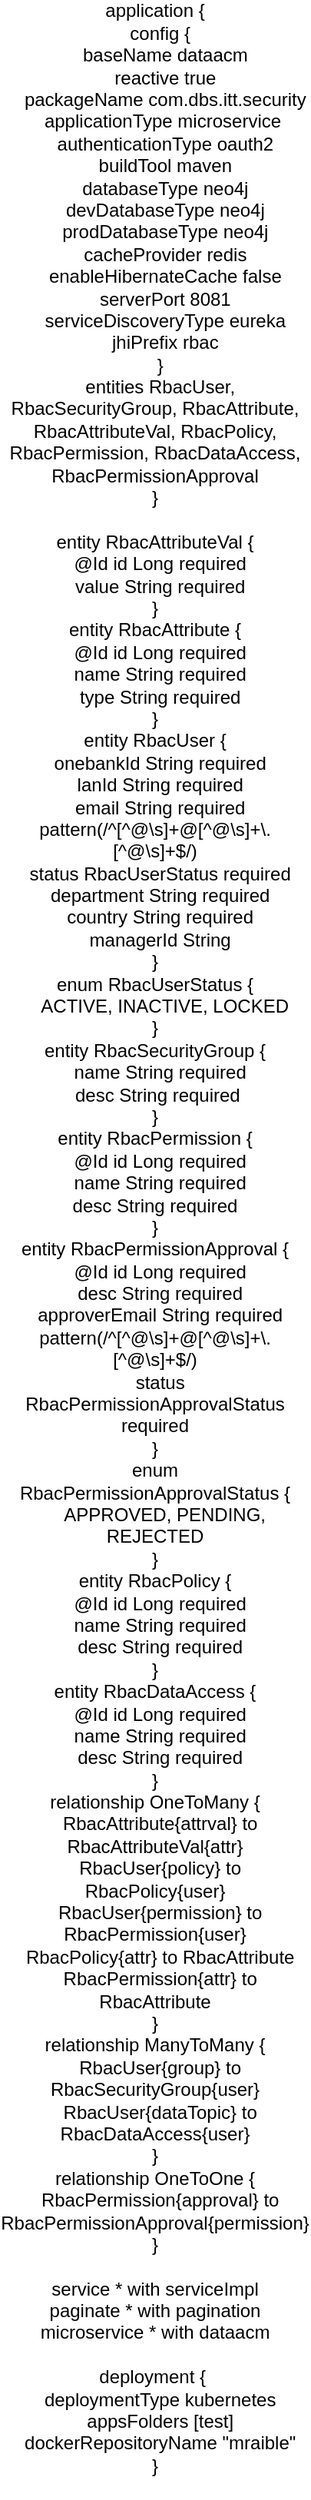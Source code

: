 <mxfile version="14.8.0" type="github">
  <diagram id="k8EpwF-Mrhm3FhFIJN_i" name="Page-1">
    <mxGraphModel dx="782" dy="1537" grid="1" gridSize="10" guides="1" tooltips="1" connect="1" arrows="1" fold="1" page="1" pageScale="1" pageWidth="850" pageHeight="1100" math="0" shadow="0">
      <root>
        <mxCell id="0" />
        <mxCell id="1" parent="0" />
        <mxCell id="wX9cLn0zyPNYP9aNIxbT-1" value="&lt;div&gt;application {&lt;/div&gt;&lt;div&gt;&amp;nbsp; config {&lt;/div&gt;&lt;div&gt;&amp;nbsp; &amp;nbsp; baseName dataacm&lt;/div&gt;&lt;div&gt;&amp;nbsp; &amp;nbsp; reactive true&lt;/div&gt;&lt;div&gt;&amp;nbsp; &amp;nbsp; packageName com.dbs.itt.security&lt;/div&gt;&lt;div&gt;&amp;nbsp; &amp;nbsp; applicationType microservice&amp;nbsp;&lt;/div&gt;&lt;div&gt;&amp;nbsp; &amp;nbsp; authenticationType oauth2&lt;/div&gt;&lt;div&gt;&amp;nbsp; &amp;nbsp; buildTool maven&lt;/div&gt;&lt;div&gt;&amp;nbsp; &amp;nbsp; databaseType neo4j&lt;/div&gt;&lt;div&gt;&amp;nbsp; &amp;nbsp; devDatabaseType neo4j&lt;/div&gt;&lt;div&gt;&amp;nbsp; &amp;nbsp; prodDatabaseType neo4j&lt;/div&gt;&lt;div&gt;&amp;nbsp; &amp;nbsp; cacheProvider redis&lt;/div&gt;&lt;div&gt;&amp;nbsp; &amp;nbsp; enableHibernateCache false&lt;/div&gt;&lt;div&gt;&amp;nbsp; &amp;nbsp; serverPort 8081&lt;/div&gt;&lt;div&gt;&amp;nbsp; &amp;nbsp; serviceDiscoveryType eureka&lt;/div&gt;&lt;div&gt;&amp;nbsp; &amp;nbsp; jhiPrefix rbac&lt;/div&gt;&lt;div&gt;&amp;nbsp; }&lt;/div&gt;&lt;div&gt;&amp;nbsp; entities RbacUser, RbacSecurityGroup, RbacAttribute, RbacAttributeVal, RbacPolicy, RbacPermission, RbacDataAccess, RbacPermissionApproval&lt;/div&gt;&lt;div&gt;}&lt;/div&gt;&lt;div&gt;&lt;br&gt;&lt;/div&gt;&lt;div&gt;entity RbacAttributeVal {&lt;/div&gt;&lt;div&gt;&amp;nbsp; @Id id Long required&lt;/div&gt;&lt;div&gt;&amp;nbsp; value String required&lt;/div&gt;&lt;div&gt;}&lt;/div&gt;&lt;div&gt;entity RbacAttribute {&lt;/div&gt;&lt;div&gt;&amp;nbsp; @Id id Long required&lt;/div&gt;&lt;div&gt;&amp;nbsp; name String required&lt;/div&gt;&lt;div&gt;&amp;nbsp; type String required&lt;/div&gt;&lt;div&gt;}&lt;/div&gt;&lt;div&gt;entity RbacUser {&lt;/div&gt;&lt;div&gt;&amp;nbsp; onebankId String required&lt;/div&gt;&lt;div&gt;&amp;nbsp; lanId String required&lt;/div&gt;&lt;div&gt;&amp;nbsp; email String required pattern(/^[^@\s]+@[^@\s]+\.[^@\s]+$/)&lt;/div&gt;&lt;div&gt;&amp;nbsp; status RbacUserStatus required&lt;/div&gt;&lt;div&gt;&amp;nbsp; department String required&lt;/div&gt;&lt;div&gt;&amp;nbsp; country String required&lt;/div&gt;&lt;div&gt;&amp;nbsp; managerId String&lt;/div&gt;&lt;div&gt;}&lt;/div&gt;&lt;div&gt;enum RbacUserStatus {&lt;/div&gt;&lt;div&gt;&amp;nbsp; &amp;nbsp; ACTIVE, INACTIVE, LOCKED&lt;/div&gt;&lt;div&gt;}&lt;/div&gt;&lt;div&gt;entity RbacSecurityGroup {&lt;/div&gt;&lt;div&gt;&amp;nbsp; name String required&lt;/div&gt;&lt;div&gt;&amp;nbsp; desc String required&amp;nbsp;&lt;/div&gt;&lt;div&gt;}&lt;/div&gt;&lt;div&gt;entity RbacPermission {&lt;/div&gt;&lt;div&gt;&amp;nbsp; @Id id Long required&lt;/div&gt;&lt;div&gt;&amp;nbsp; name String required&lt;/div&gt;&lt;div&gt;&amp;nbsp; desc String required&amp;nbsp;&amp;nbsp;&lt;/div&gt;&lt;div&gt;}&lt;/div&gt;&lt;div&gt;entity RbacPermissionApproval {&lt;/div&gt;&lt;div&gt;&amp;nbsp; @Id id Long required&lt;/div&gt;&lt;div&gt;&amp;nbsp; desc String required&lt;/div&gt;&lt;div&gt;&amp;nbsp; approverEmail String required pattern(/^[^@\s]+@[^@\s]+\.[^@\s]+$/)&lt;/div&gt;&lt;div&gt;&amp;nbsp; status RbacPermissionApprovalStatus required&lt;/div&gt;&lt;div&gt;}&lt;/div&gt;&lt;div&gt;enum RbacPermissionApprovalStatus {&lt;/div&gt;&lt;div&gt;&amp;nbsp; &amp;nbsp; APPROVED, PENDING, REJECTED&lt;/div&gt;&lt;div&gt;}&lt;/div&gt;&lt;div&gt;entity RbacPolicy {&lt;/div&gt;&lt;div&gt;&amp;nbsp; @Id id Long required&lt;/div&gt;&lt;div&gt;&amp;nbsp; name String required&lt;/div&gt;&lt;div&gt;&amp;nbsp; desc String required&lt;/div&gt;&lt;div&gt;}&lt;/div&gt;&lt;div&gt;entity RbacDataAccess {&lt;/div&gt;&lt;div&gt;&amp;nbsp; @Id id Long required&lt;/div&gt;&lt;div&gt;&amp;nbsp; name String required&lt;/div&gt;&lt;div&gt;&amp;nbsp; desc String required&lt;/div&gt;&lt;div&gt;}&lt;/div&gt;&lt;div&gt;relationship OneToMany {&lt;/div&gt;&lt;div&gt;&amp;nbsp; RbacAttribute{attrval} to RbacAttributeVal{attr}&lt;/div&gt;&lt;div&gt;&amp;nbsp; RbacUser{policy} to RbacPolicy{user}&lt;/div&gt;&lt;div&gt;&amp;nbsp; RbacUser{permission} to RbacPermission{user}&lt;/div&gt;&lt;div&gt;&amp;nbsp; RbacPolicy{attr} to RbacAttribute&lt;/div&gt;&lt;div&gt;&amp;nbsp; RbacPermission{attr} to RbacAttribute&lt;/div&gt;&lt;div&gt;}&lt;/div&gt;&lt;div&gt;relationship ManyToMany {&lt;/div&gt;&lt;div&gt;&amp;nbsp; RbacUser{group} to RbacSecurityGroup{user}&lt;/div&gt;&lt;div&gt;&amp;nbsp; RbacUser{dataTopic} to RbacDataAccess{user}&lt;/div&gt;&lt;div&gt;}&lt;/div&gt;&lt;div&gt;relationship OneToOne {&lt;/div&gt;&lt;div&gt;&amp;nbsp; RbacPermission{approval} to RbacPermissionApproval{permission}&lt;/div&gt;&lt;div&gt;}&lt;/div&gt;&lt;div&gt;&lt;br&gt;&lt;/div&gt;&lt;div&gt;service * with serviceImpl&lt;/div&gt;&lt;div&gt;paginate * with pagination&lt;/div&gt;&lt;div&gt;microservice * with dataacm&lt;/div&gt;&lt;div&gt;&lt;br&gt;&lt;/div&gt;&lt;div&gt;deployment {&amp;nbsp;&lt;/div&gt;&lt;div&gt;&amp;nbsp; deploymentType kubernetes&lt;/div&gt;&lt;div&gt;&amp;nbsp; appsFolders [test]&lt;/div&gt;&lt;div&gt;&amp;nbsp; dockerRepositoryName &quot;mraible&quot;&lt;/div&gt;&lt;div&gt;}&lt;/div&gt;&lt;div&gt;&lt;br&gt;&lt;/div&gt;" style="text;html=1;strokeColor=none;fillColor=none;align=center;verticalAlign=middle;whiteSpace=wrap;rounded=0;" vertex="1" parent="1">
          <mxGeometry x="380" y="220" width="40" height="20" as="geometry" />
        </mxCell>
      </root>
    </mxGraphModel>
  </diagram>
</mxfile>
